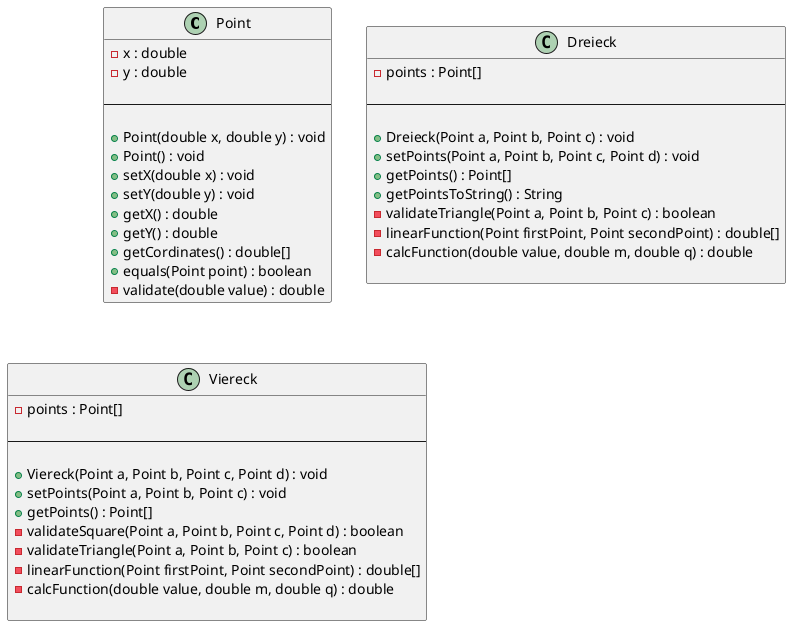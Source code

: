 @startuml

class Point {
    - x : double
    - y : double

    --

    + Point(double x, double y) : void
    + Point() : void
    + setX(double x) : void
    + setY(double y) : void
    + getX() : double
    + getY() : double
    + getCordinates() : double[]
    + equals(Point point) : boolean
    - validate(double value) : double
}

class Dreieck {
    - points : Point[]

    --

    + Dreieck(Point a, Point b, Point c) : void
    + setPoints(Point a, Point b, Point c, Point d) : void
    + getPoints() : Point[]
    + getPointsToString() : String
    - validateTriangle(Point a, Point b, Point c) : boolean
    - linearFunction(Point firstPoint, Point secondPoint) : double[]
    - calcFunction(double value, double m, double q) : double
    
}

class Viereck {
    - points : Point[]

    --

    + Viereck(Point a, Point b, Point c, Point d) : void
    + setPoints(Point a, Point b, Point c) : void
    + getPoints() : Point[]
    - validateSquare(Point a, Point b, Point c, Point d) : boolean
    - validateTriangle(Point a, Point b, Point c) : boolean
    - linearFunction(Point firstPoint, Point secondPoint) : double[]
    - calcFunction(double value, double m, double q) : double
    
}

@enduml